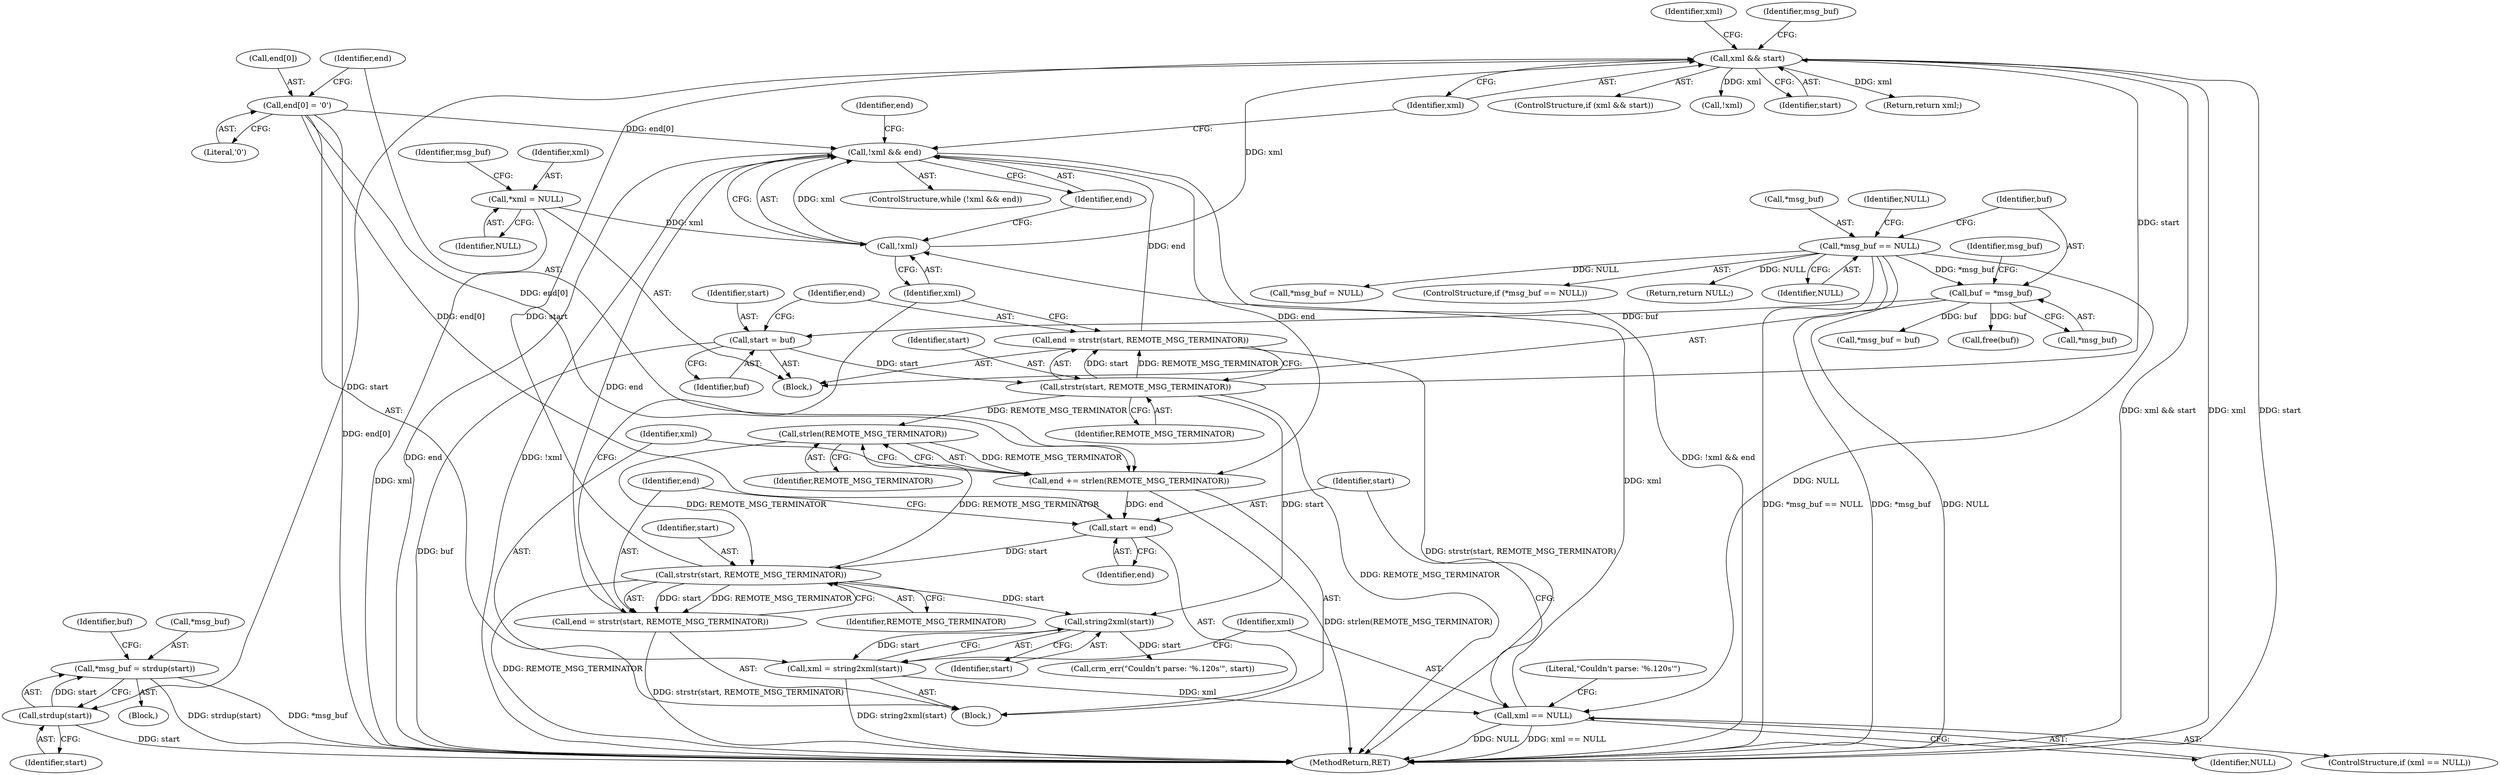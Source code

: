 digraph "0_pacemaker_564f7cc2a51dcd2f28ab12a13394f31be5aa3c93_17@API" {
"1000194" [label="(Call,*msg_buf = strdup(start))"];
"1000197" [label="(Call,strdup(start))"];
"1000190" [label="(Call,xml && start)"];
"1000156" [label="(Call,!xml)"];
"1000127" [label="(Call,*xml = NULL)"];
"1000174" [label="(Call,xml == NULL)"];
"1000169" [label="(Call,xml = string2xml(start))"];
"1000171" [label="(Call,string2xml(start))"];
"1000186" [label="(Call,strstr(start, REMOTE_MSG_TERMINATOR))"];
"1000181" [label="(Call,start = end)"];
"1000165" [label="(Call,end += strlen(REMOTE_MSG_TERMINATOR))"];
"1000167" [label="(Call,strlen(REMOTE_MSG_TERMINATOR))"];
"1000151" [label="(Call,strstr(start, REMOTE_MSG_TERMINATOR))"];
"1000146" [label="(Call,start = buf)"];
"1000138" [label="(Call,buf = *msg_buf)"];
"1000131" [label="(Call,*msg_buf == NULL)"];
"1000155" [label="(Call,!xml && end)"];
"1000184" [label="(Call,end = strstr(start, REMOTE_MSG_TERMINATOR))"];
"1000149" [label="(Call,end = strstr(start, REMOTE_MSG_TERMINATOR))"];
"1000160" [label="(Call,end[0] = '\0')"];
"1000185" [label="(Identifier,end)"];
"1000160" [label="(Call,end[0] = '\0')"];
"1000166" [label="(Identifier,end)"];
"1000157" [label="(Identifier,xml)"];
"1000198" [label="(Identifier,start)"];
"1000138" [label="(Call,buf = *msg_buf)"];
"1000150" [label="(Identifier,end)"];
"1000197" [label="(Call,strdup(start))"];
"1000129" [label="(Identifier,NULL)"];
"1000128" [label="(Identifier,xml)"];
"1000156" [label="(Call,!xml)"];
"1000158" [label="(Identifier,end)"];
"1000191" [label="(Identifier,xml)"];
"1000146" [label="(Call,start = buf)"];
"1000187" [label="(Identifier,start)"];
"1000161" [label="(Call,end[0])"];
"1000175" [label="(Identifier,xml)"];
"1000142" [label="(Call,*msg_buf = NULL)"];
"1000127" [label="(Call,*xml = NULL)"];
"1000132" [label="(Call,*msg_buf)"];
"1000155" [label="(Call,!xml && end)"];
"1000162" [label="(Identifier,end)"];
"1000194" [label="(Call,*msg_buf = strdup(start))"];
"1000176" [label="(Identifier,NULL)"];
"1000199" [label="(Call,free(buf))"];
"1000130" [label="(ControlStructure,if (*msg_buf == NULL))"];
"1000204" [label="(Identifier,xml)"];
"1000179" [label="(Literal,\"Couldn't parse: '%.120s'\")"];
"1000189" [label="(ControlStructure,if (xml && start))"];
"1000169" [label="(Call,xml = string2xml(start))"];
"1000203" [label="(Call,!xml)"];
"1000148" [label="(Identifier,buf)"];
"1000136" [label="(Return,return NULL;)"];
"1000192" [label="(Identifier,start)"];
"1000170" [label="(Identifier,xml)"];
"1000165" [label="(Call,end += strlen(REMOTE_MSG_TERMINATOR))"];
"1000168" [label="(Identifier,REMOTE_MSG_TERMINATOR)"];
"1000140" [label="(Call,*msg_buf)"];
"1000188" [label="(Identifier,REMOTE_MSG_TERMINATOR)"];
"1000200" [label="(Identifier,buf)"];
"1000181" [label="(Call,start = end)"];
"1000154" [label="(ControlStructure,while (!xml && end))"];
"1000167" [label="(Call,strlen(REMOTE_MSG_TERMINATOR))"];
"1000196" [label="(Identifier,msg_buf)"];
"1000159" [label="(Block,)"];
"1000131" [label="(Call,*msg_buf == NULL)"];
"1000206" [label="(Call,*msg_buf = buf)"];
"1000174" [label="(Call,xml == NULL)"];
"1000134" [label="(Identifier,NULL)"];
"1000210" [label="(Return,return xml;)"];
"1000149" [label="(Call,end = strstr(start, REMOTE_MSG_TERMINATOR))"];
"1000133" [label="(Identifier,msg_buf)"];
"1000164" [label="(Literal,'\0')"];
"1000184" [label="(Call,end = strstr(start, REMOTE_MSG_TERMINATOR))"];
"1000190" [label="(Call,xml && start)"];
"1000195" [label="(Call,*msg_buf)"];
"1000113" [label="(Block,)"];
"1000182" [label="(Identifier,start)"];
"1000172" [label="(Identifier,start)"];
"1000173" [label="(ControlStructure,if (xml == NULL))"];
"1000178" [label="(Call,crm_err(\"Couldn't parse: '%.120s'\", start))"];
"1000186" [label="(Call,strstr(start, REMOTE_MSG_TERMINATOR))"];
"1000153" [label="(Identifier,REMOTE_MSG_TERMINATOR)"];
"1000151" [label="(Call,strstr(start, REMOTE_MSG_TERMINATOR))"];
"1000147" [label="(Identifier,start)"];
"1000183" [label="(Identifier,end)"];
"1000193" [label="(Block,)"];
"1000212" [label="(MethodReturn,RET)"];
"1000152" [label="(Identifier,start)"];
"1000139" [label="(Identifier,buf)"];
"1000144" [label="(Identifier,msg_buf)"];
"1000137" [label="(Identifier,NULL)"];
"1000171" [label="(Call,string2xml(start))"];
"1000194" -> "1000193"  [label="AST: "];
"1000194" -> "1000197"  [label="CFG: "];
"1000195" -> "1000194"  [label="AST: "];
"1000197" -> "1000194"  [label="AST: "];
"1000200" -> "1000194"  [label="CFG: "];
"1000194" -> "1000212"  [label="DDG: *msg_buf"];
"1000194" -> "1000212"  [label="DDG: strdup(start)"];
"1000197" -> "1000194"  [label="DDG: start"];
"1000197" -> "1000198"  [label="CFG: "];
"1000198" -> "1000197"  [label="AST: "];
"1000197" -> "1000212"  [label="DDG: start"];
"1000190" -> "1000197"  [label="DDG: start"];
"1000190" -> "1000189"  [label="AST: "];
"1000190" -> "1000191"  [label="CFG: "];
"1000190" -> "1000192"  [label="CFG: "];
"1000191" -> "1000190"  [label="AST: "];
"1000192" -> "1000190"  [label="AST: "];
"1000196" -> "1000190"  [label="CFG: "];
"1000204" -> "1000190"  [label="CFG: "];
"1000190" -> "1000212"  [label="DDG: xml && start"];
"1000190" -> "1000212"  [label="DDG: xml"];
"1000190" -> "1000212"  [label="DDG: start"];
"1000156" -> "1000190"  [label="DDG: xml"];
"1000186" -> "1000190"  [label="DDG: start"];
"1000151" -> "1000190"  [label="DDG: start"];
"1000190" -> "1000203"  [label="DDG: xml"];
"1000190" -> "1000210"  [label="DDG: xml"];
"1000156" -> "1000155"  [label="AST: "];
"1000156" -> "1000157"  [label="CFG: "];
"1000157" -> "1000156"  [label="AST: "];
"1000158" -> "1000156"  [label="CFG: "];
"1000155" -> "1000156"  [label="CFG: "];
"1000156" -> "1000155"  [label="DDG: xml"];
"1000127" -> "1000156"  [label="DDG: xml"];
"1000174" -> "1000156"  [label="DDG: xml"];
"1000127" -> "1000113"  [label="AST: "];
"1000127" -> "1000129"  [label="CFG: "];
"1000128" -> "1000127"  [label="AST: "];
"1000129" -> "1000127"  [label="AST: "];
"1000133" -> "1000127"  [label="CFG: "];
"1000127" -> "1000212"  [label="DDG: xml"];
"1000174" -> "1000173"  [label="AST: "];
"1000174" -> "1000176"  [label="CFG: "];
"1000175" -> "1000174"  [label="AST: "];
"1000176" -> "1000174"  [label="AST: "];
"1000179" -> "1000174"  [label="CFG: "];
"1000182" -> "1000174"  [label="CFG: "];
"1000174" -> "1000212"  [label="DDG: xml == NULL"];
"1000174" -> "1000212"  [label="DDG: NULL"];
"1000169" -> "1000174"  [label="DDG: xml"];
"1000131" -> "1000174"  [label="DDG: NULL"];
"1000169" -> "1000159"  [label="AST: "];
"1000169" -> "1000171"  [label="CFG: "];
"1000170" -> "1000169"  [label="AST: "];
"1000171" -> "1000169"  [label="AST: "];
"1000175" -> "1000169"  [label="CFG: "];
"1000169" -> "1000212"  [label="DDG: string2xml(start)"];
"1000171" -> "1000169"  [label="DDG: start"];
"1000171" -> "1000172"  [label="CFG: "];
"1000172" -> "1000171"  [label="AST: "];
"1000186" -> "1000171"  [label="DDG: start"];
"1000151" -> "1000171"  [label="DDG: start"];
"1000171" -> "1000178"  [label="DDG: start"];
"1000186" -> "1000184"  [label="AST: "];
"1000186" -> "1000188"  [label="CFG: "];
"1000187" -> "1000186"  [label="AST: "];
"1000188" -> "1000186"  [label="AST: "];
"1000184" -> "1000186"  [label="CFG: "];
"1000186" -> "1000212"  [label="DDG: REMOTE_MSG_TERMINATOR"];
"1000186" -> "1000167"  [label="DDG: REMOTE_MSG_TERMINATOR"];
"1000186" -> "1000184"  [label="DDG: start"];
"1000186" -> "1000184"  [label="DDG: REMOTE_MSG_TERMINATOR"];
"1000181" -> "1000186"  [label="DDG: start"];
"1000167" -> "1000186"  [label="DDG: REMOTE_MSG_TERMINATOR"];
"1000181" -> "1000159"  [label="AST: "];
"1000181" -> "1000183"  [label="CFG: "];
"1000182" -> "1000181"  [label="AST: "];
"1000183" -> "1000181"  [label="AST: "];
"1000185" -> "1000181"  [label="CFG: "];
"1000165" -> "1000181"  [label="DDG: end"];
"1000160" -> "1000181"  [label="DDG: end[0]"];
"1000165" -> "1000159"  [label="AST: "];
"1000165" -> "1000167"  [label="CFG: "];
"1000166" -> "1000165"  [label="AST: "];
"1000167" -> "1000165"  [label="AST: "];
"1000170" -> "1000165"  [label="CFG: "];
"1000165" -> "1000212"  [label="DDG: strlen(REMOTE_MSG_TERMINATOR)"];
"1000167" -> "1000165"  [label="DDG: REMOTE_MSG_TERMINATOR"];
"1000155" -> "1000165"  [label="DDG: end"];
"1000160" -> "1000165"  [label="DDG: end[0]"];
"1000167" -> "1000168"  [label="CFG: "];
"1000168" -> "1000167"  [label="AST: "];
"1000151" -> "1000167"  [label="DDG: REMOTE_MSG_TERMINATOR"];
"1000151" -> "1000149"  [label="AST: "];
"1000151" -> "1000153"  [label="CFG: "];
"1000152" -> "1000151"  [label="AST: "];
"1000153" -> "1000151"  [label="AST: "];
"1000149" -> "1000151"  [label="CFG: "];
"1000151" -> "1000212"  [label="DDG: REMOTE_MSG_TERMINATOR"];
"1000151" -> "1000149"  [label="DDG: start"];
"1000151" -> "1000149"  [label="DDG: REMOTE_MSG_TERMINATOR"];
"1000146" -> "1000151"  [label="DDG: start"];
"1000146" -> "1000113"  [label="AST: "];
"1000146" -> "1000148"  [label="CFG: "];
"1000147" -> "1000146"  [label="AST: "];
"1000148" -> "1000146"  [label="AST: "];
"1000150" -> "1000146"  [label="CFG: "];
"1000146" -> "1000212"  [label="DDG: buf"];
"1000138" -> "1000146"  [label="DDG: buf"];
"1000138" -> "1000113"  [label="AST: "];
"1000138" -> "1000140"  [label="CFG: "];
"1000139" -> "1000138"  [label="AST: "];
"1000140" -> "1000138"  [label="AST: "];
"1000144" -> "1000138"  [label="CFG: "];
"1000131" -> "1000138"  [label="DDG: *msg_buf"];
"1000138" -> "1000199"  [label="DDG: buf"];
"1000138" -> "1000206"  [label="DDG: buf"];
"1000131" -> "1000130"  [label="AST: "];
"1000131" -> "1000134"  [label="CFG: "];
"1000132" -> "1000131"  [label="AST: "];
"1000134" -> "1000131"  [label="AST: "];
"1000137" -> "1000131"  [label="CFG: "];
"1000139" -> "1000131"  [label="CFG: "];
"1000131" -> "1000212"  [label="DDG: *msg_buf"];
"1000131" -> "1000212"  [label="DDG: NULL"];
"1000131" -> "1000212"  [label="DDG: *msg_buf == NULL"];
"1000131" -> "1000136"  [label="DDG: NULL"];
"1000131" -> "1000142"  [label="DDG: NULL"];
"1000155" -> "1000154"  [label="AST: "];
"1000155" -> "1000158"  [label="CFG: "];
"1000158" -> "1000155"  [label="AST: "];
"1000162" -> "1000155"  [label="CFG: "];
"1000191" -> "1000155"  [label="CFG: "];
"1000155" -> "1000212"  [label="DDG: !xml && end"];
"1000155" -> "1000212"  [label="DDG: end"];
"1000155" -> "1000212"  [label="DDG: !xml"];
"1000184" -> "1000155"  [label="DDG: end"];
"1000149" -> "1000155"  [label="DDG: end"];
"1000160" -> "1000155"  [label="DDG: end[0]"];
"1000184" -> "1000159"  [label="AST: "];
"1000185" -> "1000184"  [label="AST: "];
"1000157" -> "1000184"  [label="CFG: "];
"1000184" -> "1000212"  [label="DDG: strstr(start, REMOTE_MSG_TERMINATOR)"];
"1000149" -> "1000113"  [label="AST: "];
"1000150" -> "1000149"  [label="AST: "];
"1000157" -> "1000149"  [label="CFG: "];
"1000149" -> "1000212"  [label="DDG: strstr(start, REMOTE_MSG_TERMINATOR)"];
"1000160" -> "1000159"  [label="AST: "];
"1000160" -> "1000164"  [label="CFG: "];
"1000161" -> "1000160"  [label="AST: "];
"1000164" -> "1000160"  [label="AST: "];
"1000166" -> "1000160"  [label="CFG: "];
"1000160" -> "1000212"  [label="DDG: end[0]"];
}
